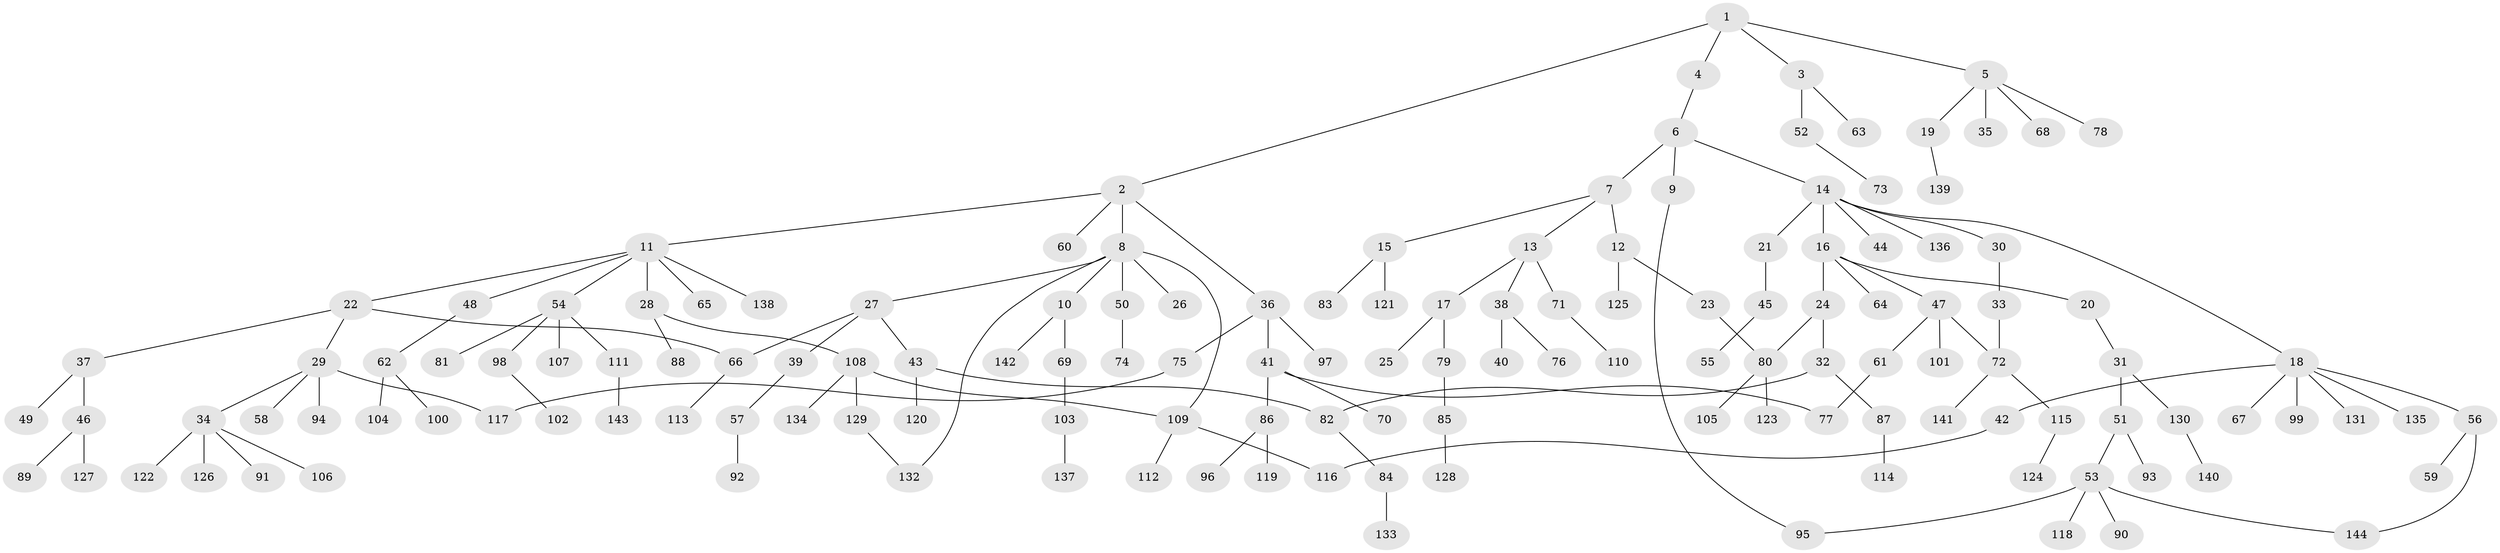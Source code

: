 // coarse degree distribution, {4: 0.10344827586206896, 6: 0.05172413793103448, 2: 0.22413793103448276, 1: 0.3793103448275862, 3: 0.20689655172413793, 5: 0.034482758620689655}
// Generated by graph-tools (version 1.1) at 2025/36/03/04/25 23:36:12]
// undirected, 144 vertices, 154 edges
graph export_dot {
  node [color=gray90,style=filled];
  1;
  2;
  3;
  4;
  5;
  6;
  7;
  8;
  9;
  10;
  11;
  12;
  13;
  14;
  15;
  16;
  17;
  18;
  19;
  20;
  21;
  22;
  23;
  24;
  25;
  26;
  27;
  28;
  29;
  30;
  31;
  32;
  33;
  34;
  35;
  36;
  37;
  38;
  39;
  40;
  41;
  42;
  43;
  44;
  45;
  46;
  47;
  48;
  49;
  50;
  51;
  52;
  53;
  54;
  55;
  56;
  57;
  58;
  59;
  60;
  61;
  62;
  63;
  64;
  65;
  66;
  67;
  68;
  69;
  70;
  71;
  72;
  73;
  74;
  75;
  76;
  77;
  78;
  79;
  80;
  81;
  82;
  83;
  84;
  85;
  86;
  87;
  88;
  89;
  90;
  91;
  92;
  93;
  94;
  95;
  96;
  97;
  98;
  99;
  100;
  101;
  102;
  103;
  104;
  105;
  106;
  107;
  108;
  109;
  110;
  111;
  112;
  113;
  114;
  115;
  116;
  117;
  118;
  119;
  120;
  121;
  122;
  123;
  124;
  125;
  126;
  127;
  128;
  129;
  130;
  131;
  132;
  133;
  134;
  135;
  136;
  137;
  138;
  139;
  140;
  141;
  142;
  143;
  144;
  1 -- 2;
  1 -- 3;
  1 -- 4;
  1 -- 5;
  2 -- 8;
  2 -- 11;
  2 -- 36;
  2 -- 60;
  3 -- 52;
  3 -- 63;
  4 -- 6;
  5 -- 19;
  5 -- 35;
  5 -- 68;
  5 -- 78;
  6 -- 7;
  6 -- 9;
  6 -- 14;
  7 -- 12;
  7 -- 13;
  7 -- 15;
  8 -- 10;
  8 -- 26;
  8 -- 27;
  8 -- 50;
  8 -- 132;
  8 -- 109;
  9 -- 95;
  10 -- 69;
  10 -- 142;
  11 -- 22;
  11 -- 28;
  11 -- 48;
  11 -- 54;
  11 -- 65;
  11 -- 138;
  12 -- 23;
  12 -- 125;
  13 -- 17;
  13 -- 38;
  13 -- 71;
  14 -- 16;
  14 -- 18;
  14 -- 21;
  14 -- 30;
  14 -- 44;
  14 -- 136;
  15 -- 83;
  15 -- 121;
  16 -- 20;
  16 -- 24;
  16 -- 47;
  16 -- 64;
  17 -- 25;
  17 -- 79;
  18 -- 42;
  18 -- 56;
  18 -- 67;
  18 -- 99;
  18 -- 131;
  18 -- 135;
  19 -- 139;
  20 -- 31;
  21 -- 45;
  22 -- 29;
  22 -- 37;
  22 -- 66;
  23 -- 80;
  24 -- 32;
  24 -- 80;
  27 -- 39;
  27 -- 43;
  27 -- 66;
  28 -- 88;
  28 -- 108;
  29 -- 34;
  29 -- 58;
  29 -- 94;
  29 -- 117;
  30 -- 33;
  31 -- 51;
  31 -- 130;
  32 -- 87;
  32 -- 82;
  33 -- 72;
  34 -- 91;
  34 -- 106;
  34 -- 122;
  34 -- 126;
  36 -- 41;
  36 -- 75;
  36 -- 97;
  37 -- 46;
  37 -- 49;
  38 -- 40;
  38 -- 76;
  39 -- 57;
  41 -- 70;
  41 -- 86;
  41 -- 77;
  42 -- 116;
  43 -- 82;
  43 -- 120;
  45 -- 55;
  46 -- 89;
  46 -- 127;
  47 -- 61;
  47 -- 72;
  47 -- 101;
  48 -- 62;
  50 -- 74;
  51 -- 53;
  51 -- 93;
  52 -- 73;
  53 -- 90;
  53 -- 95;
  53 -- 118;
  53 -- 144;
  54 -- 81;
  54 -- 98;
  54 -- 107;
  54 -- 111;
  56 -- 59;
  56 -- 144;
  57 -- 92;
  61 -- 77;
  62 -- 100;
  62 -- 104;
  66 -- 113;
  69 -- 103;
  71 -- 110;
  72 -- 115;
  72 -- 141;
  75 -- 117;
  79 -- 85;
  80 -- 105;
  80 -- 123;
  82 -- 84;
  84 -- 133;
  85 -- 128;
  86 -- 96;
  86 -- 119;
  87 -- 114;
  98 -- 102;
  103 -- 137;
  108 -- 109;
  108 -- 129;
  108 -- 134;
  109 -- 112;
  109 -- 116;
  111 -- 143;
  115 -- 124;
  129 -- 132;
  130 -- 140;
}
